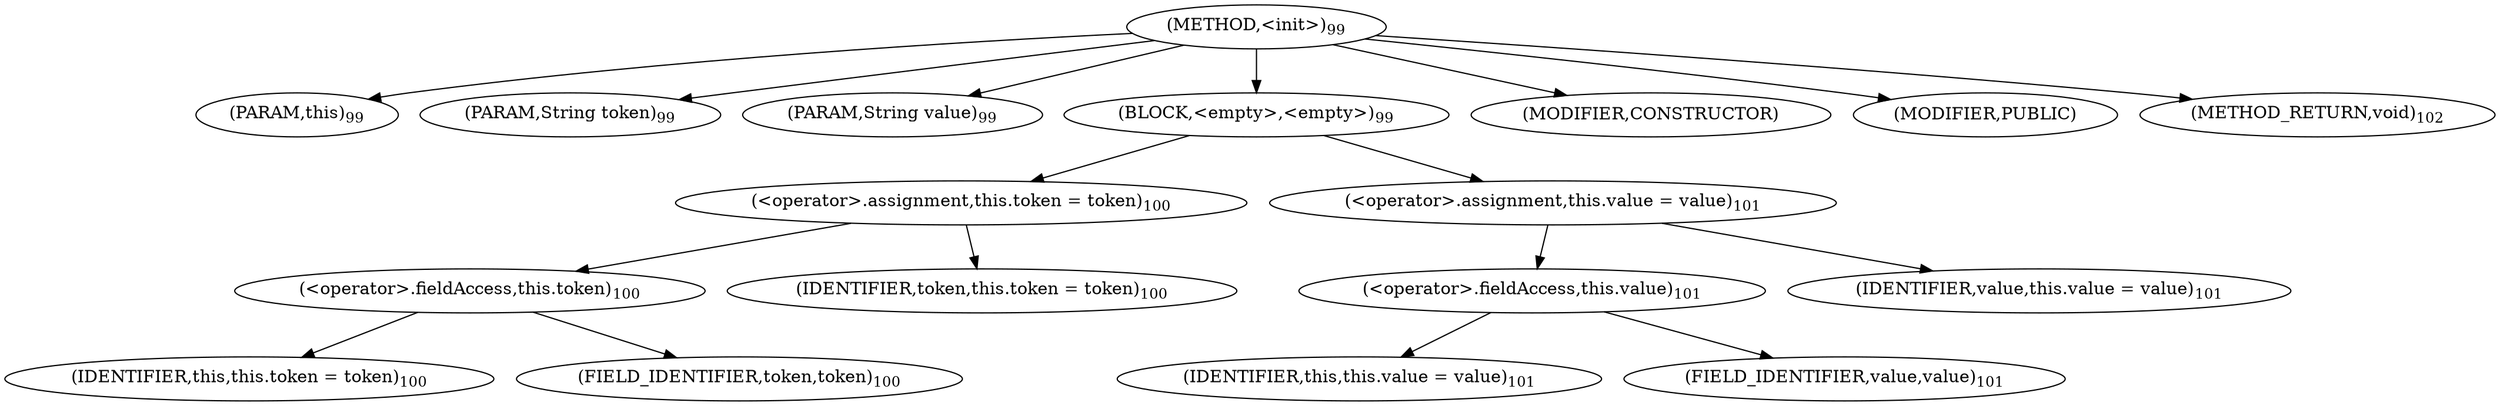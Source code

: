 digraph "&lt;init&gt;" {  
"126" [label = <(METHOD,&lt;init&gt;)<SUB>99</SUB>> ]
"4" [label = <(PARAM,this)<SUB>99</SUB>> ]
"127" [label = <(PARAM,String token)<SUB>99</SUB>> ]
"128" [label = <(PARAM,String value)<SUB>99</SUB>> ]
"129" [label = <(BLOCK,&lt;empty&gt;,&lt;empty&gt;)<SUB>99</SUB>> ]
"130" [label = <(&lt;operator&gt;.assignment,this.token = token)<SUB>100</SUB>> ]
"131" [label = <(&lt;operator&gt;.fieldAccess,this.token)<SUB>100</SUB>> ]
"3" [label = <(IDENTIFIER,this,this.token = token)<SUB>100</SUB>> ]
"132" [label = <(FIELD_IDENTIFIER,token,token)<SUB>100</SUB>> ]
"133" [label = <(IDENTIFIER,token,this.token = token)<SUB>100</SUB>> ]
"134" [label = <(&lt;operator&gt;.assignment,this.value = value)<SUB>101</SUB>> ]
"135" [label = <(&lt;operator&gt;.fieldAccess,this.value)<SUB>101</SUB>> ]
"5" [label = <(IDENTIFIER,this,this.value = value)<SUB>101</SUB>> ]
"136" [label = <(FIELD_IDENTIFIER,value,value)<SUB>101</SUB>> ]
"137" [label = <(IDENTIFIER,value,this.value = value)<SUB>101</SUB>> ]
"138" [label = <(MODIFIER,CONSTRUCTOR)> ]
"139" [label = <(MODIFIER,PUBLIC)> ]
"140" [label = <(METHOD_RETURN,void)<SUB>102</SUB>> ]
  "126" -> "4" 
  "126" -> "127" 
  "126" -> "128" 
  "126" -> "129" 
  "126" -> "138" 
  "126" -> "139" 
  "126" -> "140" 
  "129" -> "130" 
  "129" -> "134" 
  "130" -> "131" 
  "130" -> "133" 
  "131" -> "3" 
  "131" -> "132" 
  "134" -> "135" 
  "134" -> "137" 
  "135" -> "5" 
  "135" -> "136" 
}
